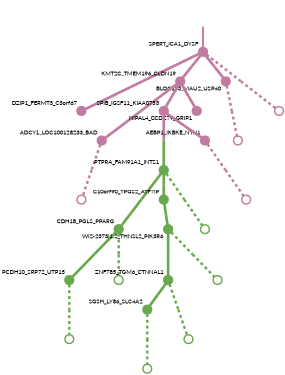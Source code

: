 strict digraph  {
graph[splines=false]; nodesep=0.7; rankdir=TB; ranksep=0.6; forcelabels=true; dpi=600; size=2.5;
0 [color="#c27ba0ff", fillcolor="#c27ba0ff", fixedsize=true, fontname=Lato, fontsize="12pt", height="0.25", label="", penwidth=3, shape=circle, style=filled, xlabel=SPERT_ICA1_DYSF];
5 [color="#c27ba0ff", fillcolor="#c27ba0ff", fixedsize=true, fontname=Lato, fontsize="12pt", height="0.25", label="", penwidth=3, shape=circle, style=filled, xlabel=DZIP1_FERMT3_C3orf67];
7 [color="#c27ba0ff", fillcolor="#c27ba0ff", fixedsize=true, fontname=Lato, fontsize="12pt", height="0.25", label="", penwidth=3, shape=circle, style=filled, xlabel=KMT2C_TMEM196_CLDN19];
8 [color="#c27ba0ff", fillcolor="#c27ba0ff", fixedsize=true, fontname=Lato, fontsize="12pt", height="0.25", label="", penwidth=3, shape=circle, style=filled, xlabel=BLOC1S3_MAU2_USP40];
21 [color="#c27ba0ff", fillcolor="#c27ba0ff", fixedsize=true, fontname=Lato, fontsize="12pt", height="0.25", label="", penwidth=3, shape=circle, style=solid, xlabel=""];
1 [color="#6aa84fff", fillcolor="#6aa84fff", fixedsize=true, fontname=Lato, fontsize="12pt", height="0.25", label="", penwidth=3, shape=circle, style=filled, xlabel=PCDH10_SRP72_UTP15];
15 [color="#6aa84fff", fillcolor="#6aa84fff", fixedsize=true, fontname=Lato, fontsize="12pt", height="0.25", label="", penwidth=3, shape=circle, style=solid, xlabel=""];
2 [color="#c27ba0ff", fillcolor="#c27ba0ff", fixedsize=true, fontname=Lato, fontsize="12pt", height="0.25", label="", penwidth=3, shape=circle, style=filled, xlabel=ADCY1_LOC100128233_BAD];
22 [color="#c27ba0ff", fillcolor="#c27ba0ff", fixedsize=true, fontname=Lato, fontsize="12pt", height="0.25", label="", penwidth=3, shape=circle, style=solid, xlabel=""];
3 [color="#6aa84fff", fillcolor="#6aa84fff", fixedsize=true, fontname=Lato, fontsize="12pt", height="0.25", label="", penwidth=3, shape=circle, style=filled, xlabel=CDH18_PGLS_PPARG];
16 [color="#6aa84fff", fillcolor="#6aa84fff", fixedsize=true, fontname=Lato, fontsize="12pt", height="0.25", label="", penwidth=3, shape=circle, style=solid, xlabel=""];
4 [color="#6aa84fff", fillcolor="#6aa84fff", fixedsize=true, fontname=Lato, fontsize="12pt", height="0.25", label="", penwidth=3, shape=circle, style=filled, xlabel=PTPRA_FAM91A1_INTS1];
10 [color="#6aa84fff", fillcolor="#6aa84fff", fixedsize=true, fontname=Lato, fontsize="12pt", height="0.25", label="", penwidth=3, shape=circle, style=filled, xlabel=C10orf90_TPGS2_ATF7IP];
17 [color="#6aa84fff", fillcolor="#6aa84fff", fixedsize=true, fontname=Lato, fontsize="12pt", height="0.25", label="", penwidth=3, shape=circle, style=solid, xlabel=""];
6 [color="#6aa84fff", fillcolor="#6aa84fff", fixedsize=true, fontname=Lato, fontsize="12pt", height="0.25", label="", penwidth=3, shape=circle, style=filled, xlabel=ZNF785_TGM6_CTNNAL1];
9 [color="#6aa84fff", fillcolor="#6aa84fff", fixedsize=true, fontname=Lato, fontsize="12pt", height="0.25", label="", penwidth=3, shape=circle, style=filled, xlabel=SGSH_LY86_SLC4A2];
18 [color="#6aa84fff", fillcolor="#6aa84fff", fixedsize=true, fontname=Lato, fontsize="12pt", height="0.25", label="", penwidth=3, shape=circle, style=solid, xlabel=""];
12 [color="#c27ba0ff", fillcolor="#c27ba0ff", fixedsize=true, fontname=Lato, fontsize="12pt", height="0.25", label="", penwidth=3, shape=circle, style=filled, xlabel=SPIB_IGSF11_KIAA0753];
14 [color="#c27ba0ff", fillcolor="#c27ba0ff", fixedsize=true, fontname=Lato, fontsize="12pt", height="0.25", label="", penwidth=3, shape=circle, style=filled, xlabel=NIPAL4_CCDC79_GRIP1];
23 [color="#c27ba0ff", fillcolor="#c27ba0ff", fixedsize=true, fontname=Lato, fontsize="12pt", height="0.25", label="", penwidth=3, shape=circle, style=solid, xlabel=""];
19 [color="#6aa84fff", fillcolor="#6aa84fff", fixedsize=true, fontname=Lato, fontsize="12pt", height="0.25", label="", penwidth=3, shape=circle, style=solid, xlabel=""];
11 [color="#6aa84fff", fillcolor="#6aa84fff", fixedsize=true, fontname=Lato, fontsize="12pt", height="0.25", label="", penwidth=3, shape=circle, style=filled, xlabel="WI2-2373I1.2_THNSL2_PIK3R6"];
20 [color="#6aa84fff", fillcolor="#6aa84fff", fixedsize=true, fontname=Lato, fontsize="12pt", height="0.25", label="", penwidth=3, shape=circle, style=solid, xlabel=""];
13 [color="#c27ba0ff", fillcolor="#c27ba0ff", fixedsize=true, fontname=Lato, fontsize="12pt", height="0.25", label="", penwidth=3, shape=circle, style=filled, xlabel=AEBP1_IKBKE_NTN1];
24 [color="#c27ba0ff", fillcolor="#c27ba0ff", fixedsize=true, fontname=Lato, fontsize="12pt", height="0.25", label="", penwidth=3, shape=circle, style=solid, xlabel=""];
normal [label="", penwidth=3, style=invis, xlabel=SPERT_ICA1_DYSF];
0 -> 5  [arrowsize=0, color="#c27ba0ff;0.5:#c27ba0ff", minlen="2.0", penwidth="5.5", style=solid];
0 -> 7  [arrowsize=0, color="#c27ba0ff;0.5:#c27ba0ff", minlen="1.8000000715255737", penwidth="5.5", style=solid];
0 -> 8  [arrowsize=0, color="#c27ba0ff;0.5:#c27ba0ff", minlen="1.8000000715255737", penwidth="5.5", style=solid];
0 -> 21  [arrowsize=0, color="#c27ba0ff;0.5:#c27ba0ff", minlen="2.0", penwidth=5, style=dashed];
7 -> 2  [arrowsize=0, color="#c27ba0ff;0.5:#c27ba0ff", minlen="2.0", penwidth="5.5", style=solid];
7 -> 12  [arrowsize=0, color="#c27ba0ff;0.5:#c27ba0ff", minlen="1.0", penwidth="5.5", style=solid];
7 -> 14  [arrowsize=0, color="#c27ba0ff;0.5:#c27ba0ff", minlen="1.0", penwidth="5.5", style=solid];
8 -> 23  [arrowsize=0, color="#c27ba0ff;0.5:#c27ba0ff", minlen="2.0", penwidth=5, style=dashed];
1 -> 15  [arrowsize=0, color="#6aa84fff;0.5:#6aa84fff", minlen="2.0", penwidth=5, style=dashed];
2 -> 22  [arrowsize=0, color="#c27ba0ff;0.5:#c27ba0ff", minlen="2.0", penwidth=5, style=dashed];
3 -> 1  [arrowsize=0, color="#6aa84fff;0.5:#6aa84fff", minlen="2.0", penwidth="5.5", style=solid];
3 -> 16  [arrowsize=0, color="#6aa84fff;0.5:#6aa84fff", minlen="2.0", penwidth=5, style=dashed];
4 -> 3  [arrowsize=0, color="#6aa84fff;0.5:#6aa84fff", minlen="2.0", penwidth="5.5", style=solid];
4 -> 10  [arrowsize=0, color="#6aa84fff;0.5:#6aa84fff", minlen="1.2000000476837158", penwidth="5.5", style=solid];
4 -> 17  [arrowsize=0, color="#6aa84fff;0.5:#6aa84fff", minlen="2.0", penwidth=5, style=dashed];
10 -> 11  [arrowsize=0, color="#6aa84fff;0.5:#6aa84fff", minlen="1.0", penwidth="5.5", style=solid];
6 -> 9  [arrowsize=0, color="#6aa84fff;0.5:#6aa84fff", minlen="1.4000000953674316", penwidth="5.5", style=solid];
6 -> 18  [arrowsize=0, color="#6aa84fff;0.5:#6aa84fff", minlen="2.0", penwidth=5, style=dashed];
9 -> 19  [arrowsize=0, color="#6aa84fff;0.5:#6aa84fff", minlen="2.0", penwidth=5, style=dashed];
12 -> 4  [arrowsize=0, color="#c27ba0ff;0.5:#6aa84fff", minlen="2.0", penwidth="5.5", style=solid];
12 -> 13  [arrowsize=0, color="#c27ba0ff;0.5:#c27ba0ff", minlen="1.0", penwidth="5.5", style=solid];
11 -> 6  [arrowsize=0, color="#6aa84fff;0.5:#6aa84fff", minlen="2.0", penwidth="5.5", style=solid];
11 -> 20  [arrowsize=0, color="#6aa84fff;0.5:#6aa84fff", minlen="2.0", penwidth=5, style=dashed];
13 -> 24  [arrowsize=0, color="#c27ba0ff;0.5:#c27ba0ff", minlen="2.0", penwidth=5, style=dashed];
normal -> 0  [arrowsize=0, color="#c27ba0ff", label="", penwidth=4, style=solid];
}
